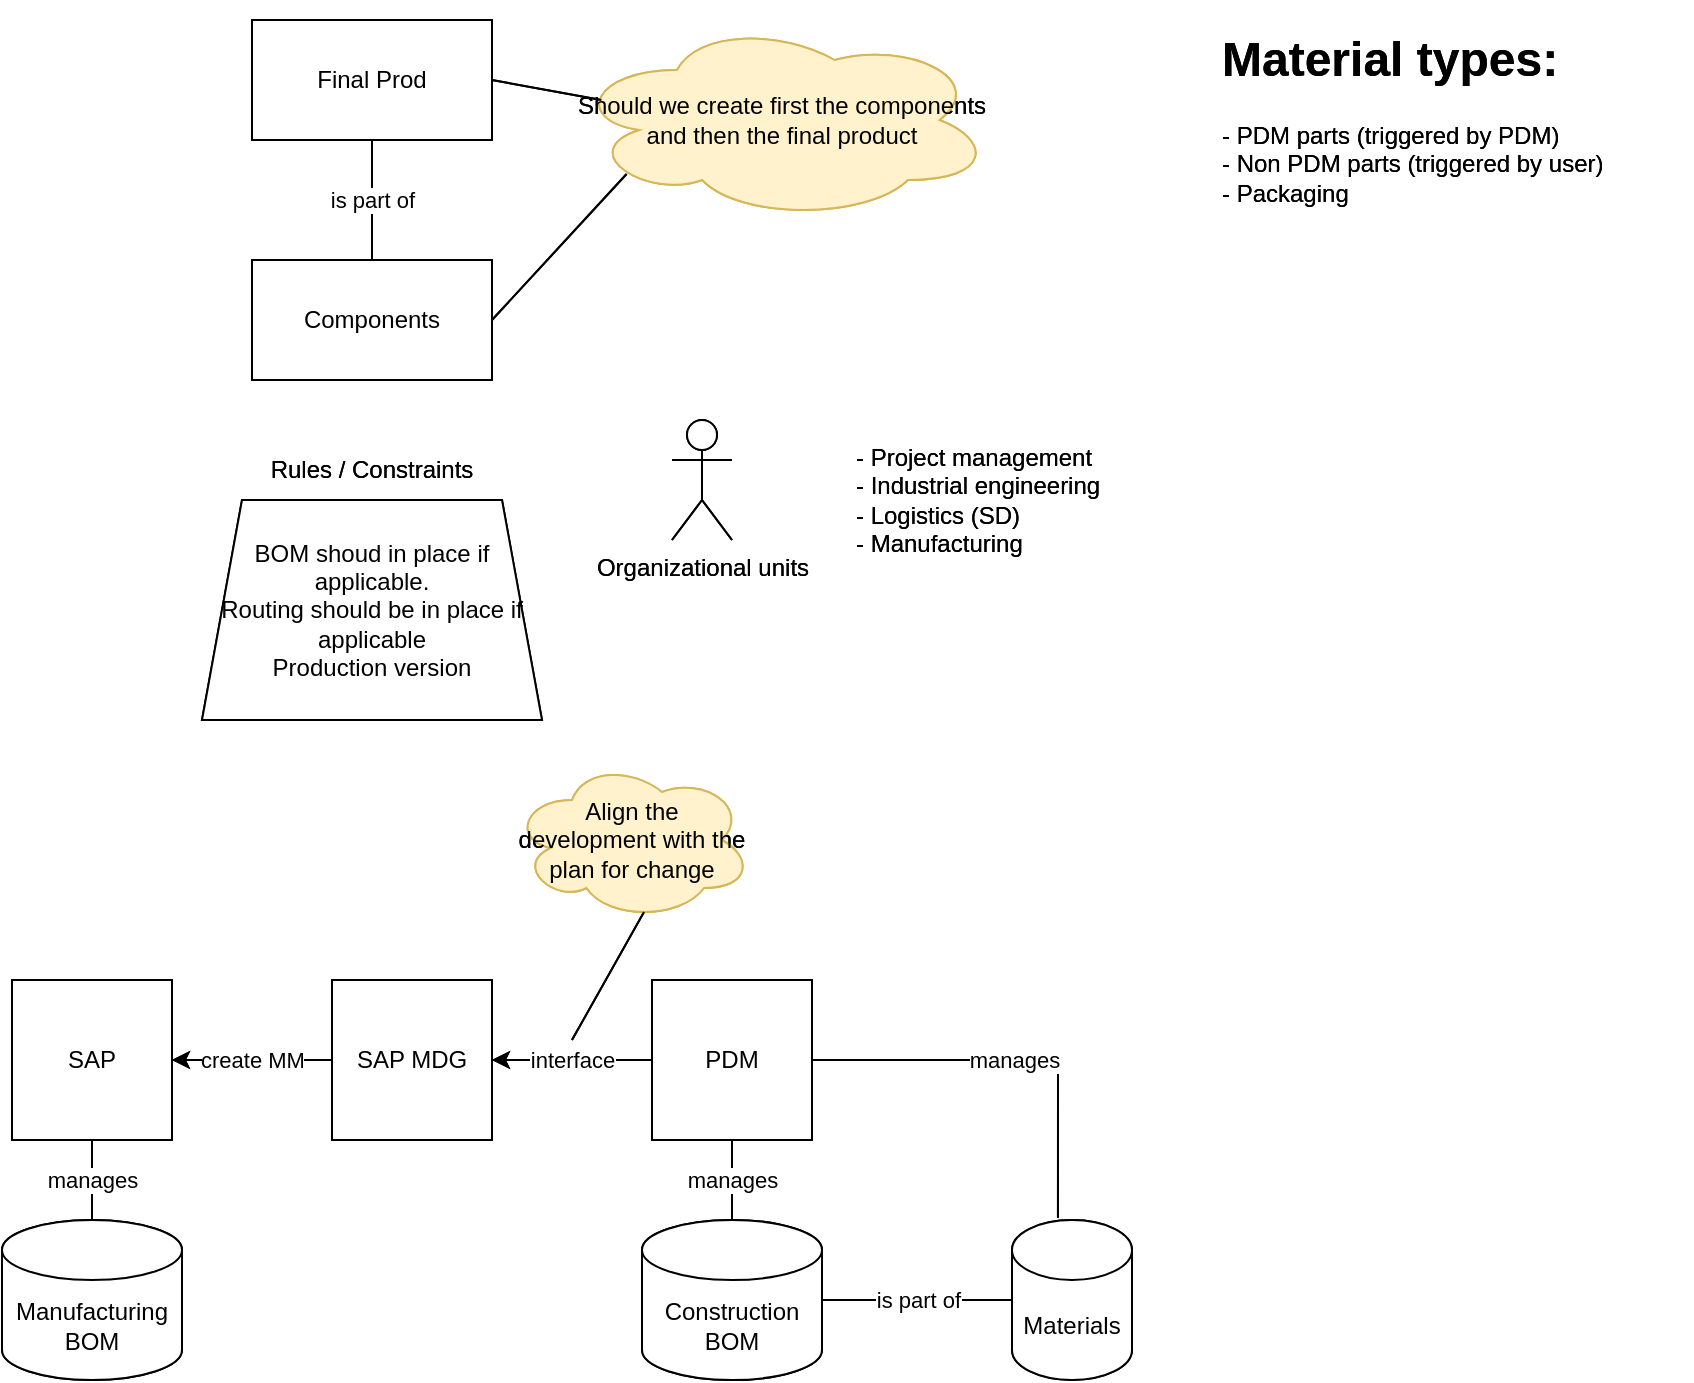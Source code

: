 <mxfile version="15.9.1" type="github"><diagram id="HKDlWAo9FArBLgFCypyA" name="Page-1"><mxGraphModel dx="1312" dy="954" grid="1" gridSize="10" guides="1" tooltips="1" connect="1" arrows="1" fold="1" page="1" pageScale="1" pageWidth="1169" pageHeight="827" math="0" shadow="0"><root><mxCell id="0"/><mxCell id="1" parent="0"/><mxCell id="qVV8MgAYZQhR3wmFEIf6-2" value="Final Prod" style="rounded=0;whiteSpace=wrap;html=1;" parent="1" vertex="1"><mxGeometry x="320" y="120" width="120" height="60" as="geometry"/></mxCell><mxCell id="qVV8MgAYZQhR3wmFEIf6-3" value="Components" style="rounded=0;whiteSpace=wrap;html=1;" parent="1" vertex="1"><mxGeometry x="320" y="240" width="120" height="60" as="geometry"/></mxCell><mxCell id="qVV8MgAYZQhR3wmFEIf6-4" value="is part of" style="endArrow=none;html=1;rounded=0;" parent="1" target="qVV8MgAYZQhR3wmFEIf6-2" edge="1"><mxGeometry width="50" height="50" relative="1" as="geometry"><mxPoint x="380" y="240" as="sourcePoint"/><mxPoint x="440" y="510" as="targetPoint"/></mxGeometry></mxCell><mxCell id="qVV8MgAYZQhR3wmFEIf6-5" value="Should we create first the components and then the final product" style="ellipse;shape=cloud;whiteSpace=wrap;html=1;fillColor=#fff2cc;strokeColor=#d6b656;" parent="1" vertex="1"><mxGeometry x="480" y="120" width="210" height="100" as="geometry"/></mxCell><mxCell id="qVV8MgAYZQhR3wmFEIf6-6" value="BOM shoud in place if applicable.&lt;br&gt;Routing should be in place if applicable&lt;br&gt;Production version" style="shape=trapezoid;perimeter=trapezoidPerimeter;whiteSpace=wrap;html=1;fixedSize=1;" parent="1" vertex="1"><mxGeometry x="295" y="360" width="170" height="110" as="geometry"/></mxCell><mxCell id="qVV8MgAYZQhR3wmFEIf6-7" value="SAP MDG" style="whiteSpace=wrap;html=1;aspect=fixed;" parent="1" vertex="1"><mxGeometry x="360" y="600" width="80" height="80" as="geometry"/></mxCell><mxCell id="qVV8MgAYZQhR3wmFEIf6-8" value="PDM" style="whiteSpace=wrap;html=1;aspect=fixed;" parent="1" vertex="1"><mxGeometry x="520" y="600" width="80" height="80" as="geometry"/></mxCell><mxCell id="qVV8MgAYZQhR3wmFEIf6-9" value="SAP" style="whiteSpace=wrap;html=1;aspect=fixed;" parent="1" vertex="1"><mxGeometry x="200" y="600" width="80" height="80" as="geometry"/></mxCell><mxCell id="qVV8MgAYZQhR3wmFEIf6-10" value="interface" style="endArrow=classic;html=1;rounded=0;entryX=1;entryY=0.5;entryDx=0;entryDy=0;exitX=0;exitY=0.5;exitDx=0;exitDy=0;" parent="1" source="qVV8MgAYZQhR3wmFEIf6-8" target="qVV8MgAYZQhR3wmFEIf6-7" edge="1"><mxGeometry width="50" height="50" relative="1" as="geometry"><mxPoint x="390" y="520" as="sourcePoint"/><mxPoint x="440" y="470" as="targetPoint"/></mxGeometry></mxCell><mxCell id="qVV8MgAYZQhR3wmFEIf6-11" value="create MM" style="endArrow=classic;html=1;rounded=0;exitX=0;exitY=0.5;exitDx=0;exitDy=0;entryX=1;entryY=0.5;entryDx=0;entryDy=0;" parent="1" source="qVV8MgAYZQhR3wmFEIf6-7" target="qVV8MgAYZQhR3wmFEIf6-9" edge="1"><mxGeometry width="50" height="50" relative="1" as="geometry"><mxPoint x="390" y="520" as="sourcePoint"/><mxPoint x="440" y="470" as="targetPoint"/></mxGeometry></mxCell><mxCell id="qVV8MgAYZQhR3wmFEIf6-12" value="Construction BOM" style="shape=cylinder3;whiteSpace=wrap;html=1;boundedLbl=1;backgroundOutline=1;size=15;" parent="1" vertex="1"><mxGeometry x="515" y="720" width="90" height="80" as="geometry"/></mxCell><mxCell id="qVV8MgAYZQhR3wmFEIf6-13" value="manages" style="endArrow=none;html=1;rounded=0;entryX=0.5;entryY=0;entryDx=0;entryDy=0;entryPerimeter=0;" parent="1" source="qVV8MgAYZQhR3wmFEIf6-8" target="qVV8MgAYZQhR3wmFEIf6-12" edge="1"><mxGeometry width="50" height="50" relative="1" as="geometry"><mxPoint x="390" y="610" as="sourcePoint"/><mxPoint x="440" y="560" as="targetPoint"/></mxGeometry></mxCell><mxCell id="qVV8MgAYZQhR3wmFEIf6-14" value="Materials" style="shape=cylinder3;whiteSpace=wrap;html=1;boundedLbl=1;backgroundOutline=1;size=15;" parent="1" vertex="1"><mxGeometry x="700" y="720" width="60" height="80" as="geometry"/></mxCell><mxCell id="qVV8MgAYZQhR3wmFEIf6-15" value="manages" style="endArrow=none;html=1;rounded=0;entryX=0.383;entryY=-0.012;entryDx=0;entryDy=0;entryPerimeter=0;exitX=1;exitY=0.5;exitDx=0;exitDy=0;" parent="1" source="qVV8MgAYZQhR3wmFEIf6-8" target="qVV8MgAYZQhR3wmFEIf6-14" edge="1"><mxGeometry width="50" height="50" relative="1" as="geometry"><mxPoint x="390" y="560" as="sourcePoint"/><mxPoint x="440" y="510" as="targetPoint"/><Array as="points"><mxPoint x="723" y="640"/></Array></mxGeometry></mxCell><mxCell id="qVV8MgAYZQhR3wmFEIf6-16" value="is part of" style="endArrow=none;html=1;rounded=0;entryX=0;entryY=0.5;entryDx=0;entryDy=0;entryPerimeter=0;exitX=1;exitY=0.5;exitDx=0;exitDy=0;exitPerimeter=0;" parent="1" source="qVV8MgAYZQhR3wmFEIf6-12" target="qVV8MgAYZQhR3wmFEIf6-14" edge="1"><mxGeometry width="50" height="50" relative="1" as="geometry"><mxPoint x="390" y="560" as="sourcePoint"/><mxPoint x="440" y="510" as="targetPoint"/></mxGeometry></mxCell><mxCell id="qVV8MgAYZQhR3wmFEIf6-17" value="Organizational units" style="shape=umlActor;verticalLabelPosition=bottom;verticalAlign=top;html=1;outlineConnect=0;" parent="1" vertex="1"><mxGeometry x="530" y="320" width="30" height="60" as="geometry"/></mxCell><mxCell id="qVV8MgAYZQhR3wmFEIf6-18" value="- Project management&lt;br&gt;- Industrial engineering&lt;br&gt;- Logistics (SD)&lt;br&gt;- Manufacturing" style="text;html=1;strokeColor=none;fillColor=none;align=left;verticalAlign=middle;whiteSpace=wrap;rounded=0;" parent="1" vertex="1"><mxGeometry x="620" y="320" width="170" height="80" as="geometry"/></mxCell><mxCell id="qVV8MgAYZQhR3wmFEIf6-19" value="Align the development with the plan for change" style="ellipse;shape=cloud;whiteSpace=wrap;html=1;fillColor=#fff2cc;strokeColor=#d6b656;" parent="1" vertex="1"><mxGeometry x="450" y="490" width="120" height="80" as="geometry"/></mxCell><mxCell id="qVV8MgAYZQhR3wmFEIf6-20" value="" style="endArrow=none;html=1;rounded=0;entryX=0.55;entryY=0.95;entryDx=0;entryDy=0;entryPerimeter=0;" parent="1" target="qVV8MgAYZQhR3wmFEIf6-19" edge="1"><mxGeometry width="50" height="50" relative="1" as="geometry"><mxPoint x="480" y="630" as="sourcePoint"/><mxPoint x="640" y="450" as="targetPoint"/></mxGeometry></mxCell><mxCell id="qVV8MgAYZQhR3wmFEIf6-21" value="" style="endArrow=none;html=1;rounded=0;entryX=0.07;entryY=0.4;entryDx=0;entryDy=0;entryPerimeter=0;exitX=1;exitY=0.5;exitDx=0;exitDy=0;" parent="1" source="qVV8MgAYZQhR3wmFEIf6-2" target="qVV8MgAYZQhR3wmFEIf6-5" edge="1"><mxGeometry width="50" height="50" relative="1" as="geometry"><mxPoint x="590" y="500" as="sourcePoint"/><mxPoint x="640" y="450" as="targetPoint"/></mxGeometry></mxCell><mxCell id="qVV8MgAYZQhR3wmFEIf6-22" value="" style="endArrow=none;html=1;rounded=0;entryX=0.13;entryY=0.77;entryDx=0;entryDy=0;entryPerimeter=0;exitX=1;exitY=0.5;exitDx=0;exitDy=0;" parent="1" source="qVV8MgAYZQhR3wmFEIf6-3" target="qVV8MgAYZQhR3wmFEIf6-5" edge="1"><mxGeometry width="50" height="50" relative="1" as="geometry"><mxPoint x="590" y="500" as="sourcePoint"/><mxPoint x="640" y="450" as="targetPoint"/></mxGeometry></mxCell><mxCell id="qVV8MgAYZQhR3wmFEIf6-23" value="&lt;h1&gt;Material types:&lt;/h1&gt;&lt;div&gt;- PDM parts (triggered by PDM)&lt;/div&gt;&lt;div&gt;- Non PDM parts (triggered by user)&lt;/div&gt;&lt;div&gt;- Packaging&lt;/div&gt;" style="text;html=1;strokeColor=none;fillColor=none;spacing=5;spacingTop=-20;whiteSpace=wrap;overflow=hidden;rounded=0;" parent="1" vertex="1"><mxGeometry x="800" y="120" width="240" height="120" as="geometry"/></mxCell><mxCell id="qVV8MgAYZQhR3wmFEIf6-24" value="Manufacturing BOM" style="shape=cylinder3;whiteSpace=wrap;html=1;boundedLbl=1;backgroundOutline=1;size=15;" parent="1" vertex="1"><mxGeometry x="195" y="720" width="90" height="80" as="geometry"/></mxCell><mxCell id="qVV8MgAYZQhR3wmFEIf6-25" value="manages" style="endArrow=none;html=1;rounded=0;exitX=0.5;exitY=0;exitDx=0;exitDy=0;exitPerimeter=0;entryX=0.5;entryY=1;entryDx=0;entryDy=0;" parent="1" source="qVV8MgAYZQhR3wmFEIf6-24" target="qVV8MgAYZQhR3wmFEIf6-9" edge="1"><mxGeometry width="50" height="50" relative="1" as="geometry"><mxPoint x="590" y="500" as="sourcePoint"/><mxPoint x="640" y="450" as="targetPoint"/></mxGeometry></mxCell><mxCell id="qVV8MgAYZQhR3wmFEIf6-26" value="Rules / Constraints" style="text;html=1;strokeColor=none;fillColor=none;align=center;verticalAlign=middle;whiteSpace=wrap;rounded=0;" parent="1" vertex="1"><mxGeometry x="315" y="330" width="130" height="30" as="geometry"/></mxCell><mxCell id="KIr7PEdsG0Kkhir2e_Pi-1" value="Final Prod" style="rounded=0;whiteSpace=wrap;html=1;" parent="1" vertex="1"><mxGeometry x="320" y="120" width="120" height="60" as="geometry"/></mxCell><mxCell id="KIr7PEdsG0Kkhir2e_Pi-2" value="Components" style="rounded=0;whiteSpace=wrap;html=1;" parent="1" vertex="1"><mxGeometry x="320" y="240" width="120" height="60" as="geometry"/></mxCell><mxCell id="KIr7PEdsG0Kkhir2e_Pi-3" value="is part of" style="endArrow=none;html=1;rounded=0;" parent="1" target="KIr7PEdsG0Kkhir2e_Pi-1" edge="1"><mxGeometry width="50" height="50" relative="1" as="geometry"><mxPoint x="380" y="240" as="sourcePoint"/><mxPoint x="440" y="510" as="targetPoint"/></mxGeometry></mxCell><mxCell id="KIr7PEdsG0Kkhir2e_Pi-4" value="Should we create first the components and then the final product" style="ellipse;shape=cloud;whiteSpace=wrap;html=1;fillColor=#fff2cc;strokeColor=#d6b656;" parent="1" vertex="1"><mxGeometry x="480" y="120" width="210" height="100" as="geometry"/></mxCell><mxCell id="KIr7PEdsG0Kkhir2e_Pi-5" value="BOM shoud in place if applicable.&lt;br&gt;Routing should be in place if applicable&lt;br&gt;Production version" style="shape=trapezoid;perimeter=trapezoidPerimeter;whiteSpace=wrap;html=1;fixedSize=1;" parent="1" vertex="1"><mxGeometry x="295" y="360" width="170" height="110" as="geometry"/></mxCell><mxCell id="KIr7PEdsG0Kkhir2e_Pi-6" value="SAP MDG" style="whiteSpace=wrap;html=1;aspect=fixed;" parent="1" vertex="1"><mxGeometry x="360" y="600" width="80" height="80" as="geometry"/></mxCell><mxCell id="KIr7PEdsG0Kkhir2e_Pi-7" value="PDM" style="whiteSpace=wrap;html=1;aspect=fixed;" parent="1" vertex="1"><mxGeometry x="520" y="600" width="80" height="80" as="geometry"/></mxCell><mxCell id="KIr7PEdsG0Kkhir2e_Pi-8" value="SAP" style="whiteSpace=wrap;html=1;aspect=fixed;" parent="1" vertex="1"><mxGeometry x="200" y="600" width="80" height="80" as="geometry"/></mxCell><mxCell id="KIr7PEdsG0Kkhir2e_Pi-9" value="interface" style="endArrow=classic;html=1;rounded=0;entryX=1;entryY=0.5;entryDx=0;entryDy=0;exitX=0;exitY=0.5;exitDx=0;exitDy=0;" parent="1" source="KIr7PEdsG0Kkhir2e_Pi-7" target="KIr7PEdsG0Kkhir2e_Pi-6" edge="1"><mxGeometry width="50" height="50" relative="1" as="geometry"><mxPoint x="390" y="520" as="sourcePoint"/><mxPoint x="440" y="470" as="targetPoint"/></mxGeometry></mxCell><mxCell id="KIr7PEdsG0Kkhir2e_Pi-10" value="create MM" style="endArrow=classic;html=1;rounded=0;exitX=0;exitY=0.5;exitDx=0;exitDy=0;entryX=1;entryY=0.5;entryDx=0;entryDy=0;" parent="1" source="KIr7PEdsG0Kkhir2e_Pi-6" target="KIr7PEdsG0Kkhir2e_Pi-8" edge="1"><mxGeometry width="50" height="50" relative="1" as="geometry"><mxPoint x="390" y="520" as="sourcePoint"/><mxPoint x="440" y="470" as="targetPoint"/></mxGeometry></mxCell><mxCell id="KIr7PEdsG0Kkhir2e_Pi-11" value="Construction BOM" style="shape=cylinder3;whiteSpace=wrap;html=1;boundedLbl=1;backgroundOutline=1;size=15;" parent="1" vertex="1"><mxGeometry x="515" y="720" width="90" height="80" as="geometry"/></mxCell><mxCell id="KIr7PEdsG0Kkhir2e_Pi-12" value="manages" style="endArrow=none;html=1;rounded=0;entryX=0.5;entryY=0;entryDx=0;entryDy=0;entryPerimeter=0;" parent="1" source="KIr7PEdsG0Kkhir2e_Pi-7" target="KIr7PEdsG0Kkhir2e_Pi-11" edge="1"><mxGeometry width="50" height="50" relative="1" as="geometry"><mxPoint x="390" y="610" as="sourcePoint"/><mxPoint x="440" y="560" as="targetPoint"/></mxGeometry></mxCell><mxCell id="KIr7PEdsG0Kkhir2e_Pi-13" value="Materials" style="shape=cylinder3;whiteSpace=wrap;html=1;boundedLbl=1;backgroundOutline=1;size=15;" parent="1" vertex="1"><mxGeometry x="700" y="720" width="60" height="80" as="geometry"/></mxCell><mxCell id="KIr7PEdsG0Kkhir2e_Pi-14" value="manages" style="endArrow=none;html=1;rounded=0;entryX=0.383;entryY=-0.012;entryDx=0;entryDy=0;entryPerimeter=0;exitX=1;exitY=0.5;exitDx=0;exitDy=0;" parent="1" source="KIr7PEdsG0Kkhir2e_Pi-7" target="KIr7PEdsG0Kkhir2e_Pi-13" edge="1"><mxGeometry width="50" height="50" relative="1" as="geometry"><mxPoint x="390" y="560" as="sourcePoint"/><mxPoint x="440" y="510" as="targetPoint"/><Array as="points"><mxPoint x="723" y="640"/></Array></mxGeometry></mxCell><mxCell id="KIr7PEdsG0Kkhir2e_Pi-15" value="is part of" style="endArrow=none;html=1;rounded=0;entryX=0;entryY=0.5;entryDx=0;entryDy=0;entryPerimeter=0;exitX=1;exitY=0.5;exitDx=0;exitDy=0;exitPerimeter=0;" parent="1" source="KIr7PEdsG0Kkhir2e_Pi-11" target="KIr7PEdsG0Kkhir2e_Pi-13" edge="1"><mxGeometry width="50" height="50" relative="1" as="geometry"><mxPoint x="390" y="560" as="sourcePoint"/><mxPoint x="440" y="510" as="targetPoint"/></mxGeometry></mxCell><mxCell id="KIr7PEdsG0Kkhir2e_Pi-16" value="Organizational units" style="shape=umlActor;verticalLabelPosition=bottom;verticalAlign=top;html=1;outlineConnect=0;" parent="1" vertex="1"><mxGeometry x="530" y="320" width="30" height="60" as="geometry"/></mxCell><mxCell id="KIr7PEdsG0Kkhir2e_Pi-17" value="- Project management&lt;br&gt;- Industrial engineering&lt;br&gt;- Logistics (SD)&lt;br&gt;- Manufacturing" style="text;html=1;strokeColor=none;fillColor=none;align=left;verticalAlign=middle;whiteSpace=wrap;rounded=0;" parent="1" vertex="1"><mxGeometry x="620" y="320" width="170" height="80" as="geometry"/></mxCell><mxCell id="KIr7PEdsG0Kkhir2e_Pi-18" value="Align the development with the plan for change" style="ellipse;shape=cloud;whiteSpace=wrap;html=1;fillColor=#fff2cc;strokeColor=#d6b656;" parent="1" vertex="1"><mxGeometry x="450" y="490" width="120" height="80" as="geometry"/></mxCell><mxCell id="KIr7PEdsG0Kkhir2e_Pi-19" value="" style="endArrow=none;html=1;rounded=0;entryX=0.55;entryY=0.95;entryDx=0;entryDy=0;entryPerimeter=0;" parent="1" target="KIr7PEdsG0Kkhir2e_Pi-18" edge="1"><mxGeometry width="50" height="50" relative="1" as="geometry"><mxPoint x="480" y="630" as="sourcePoint"/><mxPoint x="640" y="450" as="targetPoint"/></mxGeometry></mxCell><mxCell id="KIr7PEdsG0Kkhir2e_Pi-20" value="" style="endArrow=none;html=1;rounded=0;entryX=0.07;entryY=0.4;entryDx=0;entryDy=0;entryPerimeter=0;exitX=1;exitY=0.5;exitDx=0;exitDy=0;" parent="1" source="KIr7PEdsG0Kkhir2e_Pi-1" target="KIr7PEdsG0Kkhir2e_Pi-4" edge="1"><mxGeometry width="50" height="50" relative="1" as="geometry"><mxPoint x="590" y="500" as="sourcePoint"/><mxPoint x="640" y="450" as="targetPoint"/></mxGeometry></mxCell><mxCell id="KIr7PEdsG0Kkhir2e_Pi-21" value="" style="endArrow=none;html=1;rounded=0;entryX=0.13;entryY=0.77;entryDx=0;entryDy=0;entryPerimeter=0;exitX=1;exitY=0.5;exitDx=0;exitDy=0;" parent="1" source="KIr7PEdsG0Kkhir2e_Pi-2" target="KIr7PEdsG0Kkhir2e_Pi-4" edge="1"><mxGeometry width="50" height="50" relative="1" as="geometry"><mxPoint x="590" y="500" as="sourcePoint"/><mxPoint x="640" y="450" as="targetPoint"/></mxGeometry></mxCell><mxCell id="KIr7PEdsG0Kkhir2e_Pi-22" value="&lt;h1&gt;Material types:&lt;/h1&gt;&lt;div&gt;- PDM parts (triggered by PDM)&lt;/div&gt;&lt;div&gt;- Non PDM parts (triggered by user)&lt;/div&gt;&lt;div&gt;- Packaging&lt;/div&gt;" style="text;html=1;strokeColor=none;fillColor=none;spacing=5;spacingTop=-20;whiteSpace=wrap;overflow=hidden;rounded=0;" parent="1" vertex="1"><mxGeometry x="800" y="120" width="240" height="120" as="geometry"/></mxCell><mxCell id="KIr7PEdsG0Kkhir2e_Pi-23" value="Manufacturing BOM" style="shape=cylinder3;whiteSpace=wrap;html=1;boundedLbl=1;backgroundOutline=1;size=15;" parent="1" vertex="1"><mxGeometry x="195" y="720" width="90" height="80" as="geometry"/></mxCell><mxCell id="KIr7PEdsG0Kkhir2e_Pi-24" value="manages" style="endArrow=none;html=1;rounded=0;exitX=0.5;exitY=0;exitDx=0;exitDy=0;exitPerimeter=0;entryX=0.5;entryY=1;entryDx=0;entryDy=0;" parent="1" source="KIr7PEdsG0Kkhir2e_Pi-23" target="KIr7PEdsG0Kkhir2e_Pi-8" edge="1"><mxGeometry width="50" height="50" relative="1" as="geometry"><mxPoint x="590" y="500" as="sourcePoint"/><mxPoint x="640" y="450" as="targetPoint"/></mxGeometry></mxCell><mxCell id="KIr7PEdsG0Kkhir2e_Pi-25" value="Rules / Constraints" style="text;html=1;strokeColor=none;fillColor=none;align=center;verticalAlign=middle;whiteSpace=wrap;rounded=0;" parent="1" vertex="1"><mxGeometry x="315" y="330" width="130" height="30" as="geometry"/></mxCell></root></mxGraphModel></diagram></mxfile>